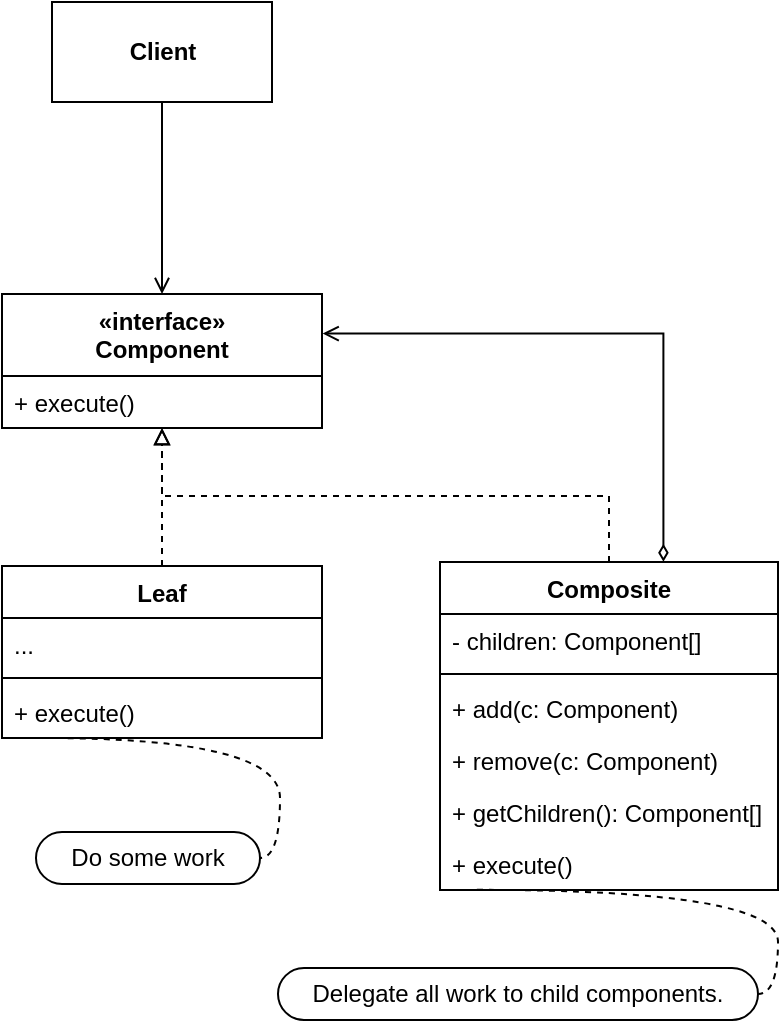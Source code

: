 <mxfile>
    <diagram id="MLK6KuzwjMcVXV-Uvs3Z" name="Standard">
        <mxGraphModel dx="997" dy="782" grid="0" gridSize="10" guides="1" tooltips="1" connect="1" arrows="1" fold="1" page="1" pageScale="1" pageWidth="827" pageHeight="1169" math="0" shadow="0">
            <root>
                <mxCell id="0"/>
                <mxCell id="1" parent="0"/>
                <mxCell id="8" style="edgeStyle=none;html=1;exitX=0.5;exitY=1;exitDx=0;exitDy=0;entryX=0.5;entryY=0;entryDx=0;entryDy=0;endArrow=open;endFill=0;" parent="1" source="2" target="4" edge="1">
                    <mxGeometry relative="1" as="geometry"/>
                </mxCell>
                <mxCell id="2" value="Client" style="html=1;fontStyle=1" parent="1" vertex="1">
                    <mxGeometry x="245" y="102" width="110" height="50" as="geometry"/>
                </mxCell>
                <mxCell id="4" value="«interface»&#10;Component" style="swimlane;fontStyle=1;align=center;verticalAlign=top;childLayout=stackLayout;horizontal=1;startSize=41;horizontalStack=0;resizeParent=1;resizeParentMax=0;resizeLast=0;collapsible=1;marginBottom=0;" parent="1" vertex="1">
                    <mxGeometry x="220" y="248" width="160" height="67" as="geometry"/>
                </mxCell>
                <mxCell id="7" value="+ execute()" style="text;strokeColor=none;fillColor=none;align=left;verticalAlign=top;spacingLeft=4;spacingRight=4;overflow=hidden;rotatable=0;points=[[0,0.5],[1,0.5]];portConstraint=eastwest;" parent="4" vertex="1">
                    <mxGeometry y="41" width="160" height="26" as="geometry"/>
                </mxCell>
                <mxCell id="13" value="" style="edgeStyle=none;html=1;endArrow=block;endFill=0;dashed=1;" parent="1" source="9" target="7" edge="1">
                    <mxGeometry relative="1" as="geometry"/>
                </mxCell>
                <mxCell id="9" value="Leaf" style="swimlane;fontStyle=1;align=center;verticalAlign=top;childLayout=stackLayout;horizontal=1;startSize=26;horizontalStack=0;resizeParent=1;resizeParentMax=0;resizeLast=0;collapsible=1;marginBottom=0;" parent="1" vertex="1">
                    <mxGeometry x="220" y="384" width="160" height="86" as="geometry"/>
                </mxCell>
                <mxCell id="10" value="..." style="text;strokeColor=none;fillColor=none;align=left;verticalAlign=top;spacingLeft=4;spacingRight=4;overflow=hidden;rotatable=0;points=[[0,0.5],[1,0.5]];portConstraint=eastwest;" parent="9" vertex="1">
                    <mxGeometry y="26" width="160" height="26" as="geometry"/>
                </mxCell>
                <mxCell id="11" value="" style="line;strokeWidth=1;fillColor=none;align=left;verticalAlign=middle;spacingTop=-1;spacingLeft=3;spacingRight=3;rotatable=0;labelPosition=right;points=[];portConstraint=eastwest;" parent="9" vertex="1">
                    <mxGeometry y="52" width="160" height="8" as="geometry"/>
                </mxCell>
                <mxCell id="12" value="+ execute()" style="text;strokeColor=none;fillColor=none;align=left;verticalAlign=top;spacingLeft=4;spacingRight=4;overflow=hidden;rotatable=0;points=[[0,0.5],[1,0.5]];portConstraint=eastwest;" parent="9" vertex="1">
                    <mxGeometry y="60" width="160" height="26" as="geometry"/>
                </mxCell>
                <mxCell id="14" value="Do some work" style="whiteSpace=wrap;html=1;rounded=1;arcSize=50;align=center;verticalAlign=middle;strokeWidth=1;autosize=1;spacing=4;treeFolding=1;treeMoving=1;newEdgeStyle={&quot;edgeStyle&quot;:&quot;entityRelationEdgeStyle&quot;,&quot;startArrow&quot;:&quot;none&quot;,&quot;endArrow&quot;:&quot;none&quot;,&quot;segment&quot;:10,&quot;curved&quot;:1};" parent="1" vertex="1">
                    <mxGeometry x="237" y="517" width="112" height="26" as="geometry"/>
                </mxCell>
                <mxCell id="15" value="" style="edgeStyle=entityRelationEdgeStyle;startArrow=none;endArrow=none;segment=10;curved=1;dashed=1;exitX=0.13;exitY=1;exitDx=0;exitDy=0;exitPerimeter=0;" parent="1" source="12" target="14" edge="1">
                    <mxGeometry relative="1" as="geometry">
                        <mxPoint x="217" y="557" as="sourcePoint"/>
                    </mxGeometry>
                </mxCell>
                <mxCell id="25" style="edgeStyle=orthogonalEdgeStyle;html=1;exitX=0.5;exitY=0;exitDx=0;exitDy=0;entryX=0.5;entryY=1.003;entryDx=0;entryDy=0;entryPerimeter=0;dashed=1;endArrow=block;endFill=0;rounded=0;" parent="1" source="16" target="7" edge="1">
                    <mxGeometry relative="1" as="geometry">
                        <Array as="points">
                            <mxPoint x="524" y="349"/>
                            <mxPoint x="300" y="349"/>
                        </Array>
                    </mxGeometry>
                </mxCell>
                <mxCell id="26" style="edgeStyle=orthogonalEdgeStyle;rounded=0;html=1;exitX=0.661;exitY=-0.001;exitDx=0;exitDy=0;entryX=1.002;entryY=0.295;entryDx=0;entryDy=0;entryPerimeter=0;endArrow=open;endFill=0;startArrow=diamondThin;startFill=0;exitPerimeter=0;" parent="1" source="16" target="4" edge="1">
                    <mxGeometry relative="1" as="geometry">
                        <Array as="points">
                            <mxPoint x="551" y="268"/>
                        </Array>
                    </mxGeometry>
                </mxCell>
                <mxCell id="16" value="Composite" style="swimlane;fontStyle=1;align=center;verticalAlign=top;childLayout=stackLayout;horizontal=1;startSize=26;horizontalStack=0;resizeParent=1;resizeParentMax=0;resizeLast=0;collapsible=1;marginBottom=0;" parent="1" vertex="1">
                    <mxGeometry x="439" y="382" width="169" height="164" as="geometry"/>
                </mxCell>
                <mxCell id="17" value="- children: Component[]" style="text;strokeColor=none;fillColor=none;align=left;verticalAlign=top;spacingLeft=4;spacingRight=4;overflow=hidden;rotatable=0;points=[[0,0.5],[1,0.5]];portConstraint=eastwest;" parent="16" vertex="1">
                    <mxGeometry y="26" width="169" height="26" as="geometry"/>
                </mxCell>
                <mxCell id="18" value="" style="line;strokeWidth=1;fillColor=none;align=left;verticalAlign=middle;spacingTop=-1;spacingLeft=3;spacingRight=3;rotatable=0;labelPosition=right;points=[];portConstraint=eastwest;" parent="16" vertex="1">
                    <mxGeometry y="52" width="169" height="8" as="geometry"/>
                </mxCell>
                <mxCell id="19" value="+ add(c: Component)" style="text;strokeColor=none;fillColor=none;align=left;verticalAlign=top;spacingLeft=4;spacingRight=4;overflow=hidden;rotatable=0;points=[[0,0.5],[1,0.5]];portConstraint=eastwest;" parent="16" vertex="1">
                    <mxGeometry y="60" width="169" height="26" as="geometry"/>
                </mxCell>
                <mxCell id="20" value="+ remove(c: Component)" style="text;strokeColor=none;fillColor=none;align=left;verticalAlign=top;spacingLeft=4;spacingRight=4;overflow=hidden;rotatable=0;points=[[0,0.5],[1,0.5]];portConstraint=eastwest;" parent="16" vertex="1">
                    <mxGeometry y="86" width="169" height="26" as="geometry"/>
                </mxCell>
                <mxCell id="21" value="+ getChildren(): Component[]" style="text;strokeColor=none;fillColor=none;align=left;verticalAlign=top;spacingLeft=4;spacingRight=4;overflow=hidden;rotatable=0;points=[[0,0.5],[1,0.5]];portConstraint=eastwest;" parent="16" vertex="1">
                    <mxGeometry y="112" width="169" height="26" as="geometry"/>
                </mxCell>
                <mxCell id="22" value="+ execute()" style="text;strokeColor=none;fillColor=none;align=left;verticalAlign=top;spacingLeft=4;spacingRight=4;overflow=hidden;rotatable=0;points=[[0,0.5],[1,0.5]];portConstraint=eastwest;" parent="16" vertex="1">
                    <mxGeometry y="138" width="169" height="26" as="geometry"/>
                </mxCell>
                <mxCell id="23" value="Delegate all work to child components." style="whiteSpace=wrap;html=1;rounded=1;arcSize=50;align=center;verticalAlign=middle;strokeWidth=1;autosize=1;spacing=4;treeFolding=1;treeMoving=1;newEdgeStyle={&quot;edgeStyle&quot;:&quot;entityRelationEdgeStyle&quot;,&quot;startArrow&quot;:&quot;none&quot;,&quot;endArrow&quot;:&quot;none&quot;,&quot;segment&quot;:10,&quot;curved&quot;:1};" parent="1" vertex="1">
                    <mxGeometry x="358" y="585" width="240" height="26" as="geometry"/>
                </mxCell>
                <mxCell id="24" value="" style="edgeStyle=entityRelationEdgeStyle;startArrow=none;endArrow=none;segment=10;curved=1;dashed=1;exitX=0.109;exitY=0.997;exitDx=0;exitDy=0;exitPerimeter=0;" parent="1" source="22" target="23" edge="1">
                    <mxGeometry relative="1" as="geometry">
                        <mxPoint x="402" y="625" as="sourcePoint"/>
                    </mxGeometry>
                </mxCell>
            </root>
        </mxGraphModel>
    </diagram>
    <diagram id="ruwGNvg8b6SW9Sd8BwUp" name="Practice">
        <mxGraphModel dx="997" dy="782" grid="0" gridSize="10" guides="1" tooltips="1" connect="1" arrows="1" fold="1" page="1" pageScale="1" pageWidth="827" pageHeight="1169" math="0" shadow="0">
            <root>
                <mxCell id="WUnKd13_M863bn4pT5NH-0"/>
                <mxCell id="WUnKd13_M863bn4pT5NH-1" parent="WUnKd13_M863bn4pT5NH-0"/>
                <mxCell id="WUnKd13_M863bn4pT5NH-9" style="edgeStyle=none;html=1;exitX=0.5;exitY=1;exitDx=0;exitDy=0;entryX=0.5;entryY=0;entryDx=0;entryDy=0;endArrow=open;endFill=0;" parent="WUnKd13_M863bn4pT5NH-1" source="WUnKd13_M863bn4pT5NH-2" target="WUnKd13_M863bn4pT5NH-3" edge="1">
                    <mxGeometry relative="1" as="geometry"/>
                </mxCell>
                <mxCell id="WUnKd13_M863bn4pT5NH-2" value="Client" style="html=1;fontStyle=1" parent="WUnKd13_M863bn4pT5NH-1" vertex="1">
                    <mxGeometry x="359" y="116" width="110" height="50" as="geometry"/>
                </mxCell>
                <mxCell id="WUnKd13_M863bn4pT5NH-3" value="«interface»&#10;Unit" style="swimlane;fontStyle=1;align=center;verticalAlign=top;childLayout=stackLayout;horizontal=1;startSize=38;horizontalStack=0;resizeParent=1;resizeParentMax=0;resizeLast=0;collapsible=1;marginBottom=0;" parent="WUnKd13_M863bn4pT5NH-1" vertex="1">
                    <mxGeometry x="306" y="219" width="216" height="64" as="geometry"/>
                </mxCell>
                <mxCell id="WUnKd13_M863bn4pT5NH-6" value="+ commence(operationName: string)" style="text;strokeColor=none;fillColor=none;align=left;verticalAlign=top;spacingLeft=4;spacingRight=4;overflow=hidden;rotatable=0;points=[[0,0.5],[1,0.5]];portConstraint=eastwest;" parent="WUnKd13_M863bn4pT5NH-3" vertex="1">
                    <mxGeometry y="38" width="216" height="26" as="geometry"/>
                </mxCell>
                <mxCell id="WUnKd13_M863bn4pT5NH-15" value="" style="edgeStyle=orthogonalEdgeStyle;html=1;endArrow=block;endFill=0;rounded=0;entryX=0.497;entryY=1.005;entryDx=0;entryDy=0;entryPerimeter=0;dashed=1;" parent="WUnKd13_M863bn4pT5NH-1" source="WUnKd13_M863bn4pT5NH-10" target="WUnKd13_M863bn4pT5NH-6" edge="1">
                    <mxGeometry relative="1" as="geometry"/>
                </mxCell>
                <mxCell id="WUnKd13_M863bn4pT5NH-10" value="Soldier" style="swimlane;fontStyle=1;align=center;verticalAlign=top;childLayout=stackLayout;horizontal=1;startSize=26;horizontalStack=0;resizeParent=1;resizeParentMax=0;resizeLast=0;collapsible=1;marginBottom=0;" parent="WUnKd13_M863bn4pT5NH-1" vertex="1">
                    <mxGeometry x="199" y="373" width="207" height="87" as="geometry"/>
                </mxCell>
                <mxCell id="WUnKd13_M863bn4pT5NH-11" value="- soldierName: string" style="text;strokeColor=none;fillColor=none;align=left;verticalAlign=top;spacingLeft=4;spacingRight=4;overflow=hidden;rotatable=0;points=[[0,0.5],[1,0.5]];portConstraint=eastwest;" parent="WUnKd13_M863bn4pT5NH-10" vertex="1">
                    <mxGeometry y="26" width="207" height="26" as="geometry"/>
                </mxCell>
                <mxCell id="WUnKd13_M863bn4pT5NH-12" value="" style="line;strokeWidth=1;fillColor=none;align=left;verticalAlign=middle;spacingTop=-1;spacingLeft=3;spacingRight=3;rotatable=0;labelPosition=right;points=[];portConstraint=eastwest;" parent="WUnKd13_M863bn4pT5NH-10" vertex="1">
                    <mxGeometry y="52" width="207" height="8" as="geometry"/>
                </mxCell>
                <mxCell id="WUnKd13_M863bn4pT5NH-13" value="+ commence(operationName: string)" style="text;strokeColor=none;fillColor=none;align=left;verticalAlign=top;spacingLeft=4;spacingRight=4;overflow=hidden;rotatable=0;points=[[0,0.5],[1,0.5]];portConstraint=eastwest;" parent="WUnKd13_M863bn4pT5NH-10" vertex="1">
                    <mxGeometry y="60" width="207" height="27" as="geometry"/>
                </mxCell>
                <mxCell id="WUnKd13_M863bn4pT5NH-22" style="edgeStyle=orthogonalEdgeStyle;rounded=0;html=1;exitX=0.5;exitY=0;exitDx=0;exitDy=0;entryX=0.497;entryY=0.995;entryDx=0;entryDy=0;entryPerimeter=0;dashed=1;endArrow=block;endFill=0;" parent="WUnKd13_M863bn4pT5NH-1" source="WUnKd13_M863bn4pT5NH-16" target="WUnKd13_M863bn4pT5NH-6" edge="1">
                    <mxGeometry relative="1" as="geometry"/>
                </mxCell>
                <mxCell id="WUnKd13_M863bn4pT5NH-33" style="edgeStyle=orthogonalEdgeStyle;rounded=0;html=1;exitX=0.75;exitY=0;exitDx=0;exitDy=0;entryX=1;entryY=0.25;entryDx=0;entryDy=0;endArrow=open;endFill=0;startArrow=diamondThin;startFill=0;" parent="WUnKd13_M863bn4pT5NH-1" source="WUnKd13_M863bn4pT5NH-16" target="WUnKd13_M863bn4pT5NH-3" edge="1">
                    <mxGeometry relative="1" as="geometry"/>
                </mxCell>
                <mxCell id="WUnKd13_M863bn4pT5NH-16" value="Troop" style="swimlane;fontStyle=1;align=center;verticalAlign=top;childLayout=stackLayout;horizontal=1;startSize=26;horizontalStack=0;resizeParent=1;resizeParentMax=0;resizeLast=0;collapsible=1;marginBottom=0;" parent="WUnKd13_M863bn4pT5NH-1" vertex="1">
                    <mxGeometry x="422" y="373" width="207" height="194" as="geometry"/>
                </mxCell>
                <mxCell id="WUnKd13_M863bn4pT5NH-17" value="- troopName: string" style="text;strokeColor=none;fillColor=none;align=left;verticalAlign=top;spacingLeft=4;spacingRight=4;overflow=hidden;rotatable=0;points=[[0,0.5],[1,0.5]];portConstraint=eastwest;" parent="WUnKd13_M863bn4pT5NH-16" vertex="1">
                    <mxGeometry y="26" width="207" height="26" as="geometry"/>
                </mxCell>
                <mxCell id="WUnKd13_M863bn4pT5NH-20" value="- units: Unit[]" style="text;strokeColor=none;fillColor=none;align=left;verticalAlign=top;spacingLeft=4;spacingRight=4;overflow=hidden;rotatable=0;points=[[0,0.5],[1,0.5]];portConstraint=eastwest;" parent="WUnKd13_M863bn4pT5NH-16" vertex="1">
                    <mxGeometry y="52" width="207" height="26" as="geometry"/>
                </mxCell>
                <mxCell id="WUnKd13_M863bn4pT5NH-18" value="" style="line;strokeWidth=1;fillColor=none;align=left;verticalAlign=middle;spacingTop=-1;spacingLeft=3;spacingRight=3;rotatable=0;labelPosition=right;points=[];portConstraint=eastwest;" parent="WUnKd13_M863bn4pT5NH-16" vertex="1">
                    <mxGeometry y="78" width="207" height="8" as="geometry"/>
                </mxCell>
                <mxCell id="-l5ov8dDyZxY6kQeGQA3-2" value="+ add(u: Unit)" style="text;strokeColor=none;fillColor=none;align=left;verticalAlign=top;spacingLeft=4;spacingRight=4;overflow=hidden;rotatable=0;points=[[0,0.5],[1,0.5]];portConstraint=eastwest;" parent="WUnKd13_M863bn4pT5NH-16" vertex="1">
                    <mxGeometry y="86" width="207" height="27" as="geometry"/>
                </mxCell>
                <mxCell id="-l5ov8dDyZxY6kQeGQA3-1" value="+ remove(u: Unit)" style="text;strokeColor=none;fillColor=none;align=left;verticalAlign=top;spacingLeft=4;spacingRight=4;overflow=hidden;rotatable=0;points=[[0,0.5],[1,0.5]];portConstraint=eastwest;" parent="WUnKd13_M863bn4pT5NH-16" vertex="1">
                    <mxGeometry y="113" width="207" height="27" as="geometry"/>
                </mxCell>
                <mxCell id="-l5ov8dDyZxY6kQeGQA3-0" value="+ getUnits(): Unit[]" style="text;strokeColor=none;fillColor=none;align=left;verticalAlign=top;spacingLeft=4;spacingRight=4;overflow=hidden;rotatable=0;points=[[0,0.5],[1,0.5]];portConstraint=eastwest;" parent="WUnKd13_M863bn4pT5NH-16" vertex="1">
                    <mxGeometry y="140" width="207" height="27" as="geometry"/>
                </mxCell>
                <mxCell id="WUnKd13_M863bn4pT5NH-19" value="+ commence(operationName: string)" style="text;strokeColor=none;fillColor=none;align=left;verticalAlign=top;spacingLeft=4;spacingRight=4;overflow=hidden;rotatable=0;points=[[0,0.5],[1,0.5]];portConstraint=eastwest;" parent="WUnKd13_M863bn4pT5NH-16" vertex="1">
                    <mxGeometry y="167" width="207" height="27" as="geometry"/>
                </mxCell>
            </root>
        </mxGraphModel>
    </diagram>
</mxfile>